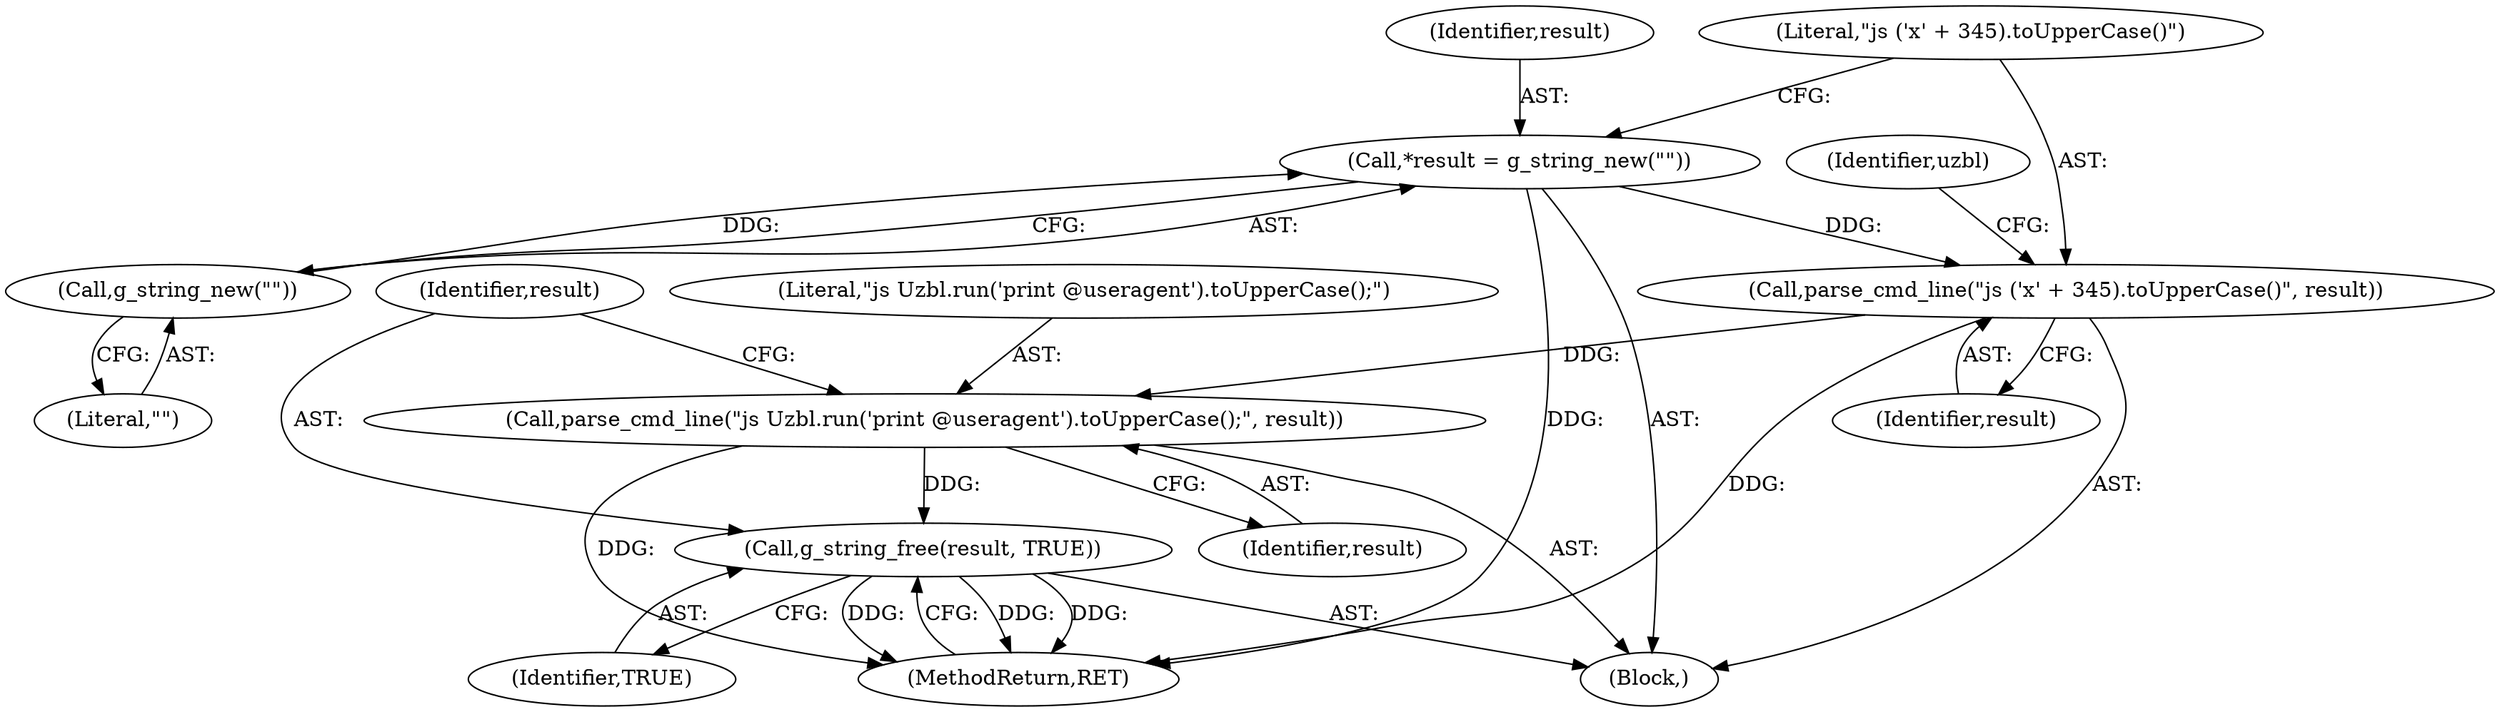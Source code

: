 digraph "1_uzbl_1958b52d41cba96956dc1995660de49525ed1047@API" {
"1000123" [label="(Call,g_string_free(result, TRUE))"];
"1000120" [label="(Call,parse_cmd_line(\"js Uzbl.run('print @useragent').toUpperCase();\", result))"];
"1000110" [label="(Call,parse_cmd_line(\"js ('x' + 345).toUpperCase()\", result))"];
"1000106" [label="(Call,*result = g_string_new(\"\"))"];
"1000108" [label="(Call,g_string_new(\"\"))"];
"1000122" [label="(Identifier,result)"];
"1000121" [label="(Literal,\"js Uzbl.run('print @useragent').toUpperCase();\")"];
"1000106" [label="(Call,*result = g_string_new(\"\"))"];
"1000125" [label="(Identifier,TRUE)"];
"1000104" [label="(Block,)"];
"1000120" [label="(Call,parse_cmd_line(\"js Uzbl.run('print @useragent').toUpperCase();\", result))"];
"1000123" [label="(Call,g_string_free(result, TRUE))"];
"1000108" [label="(Call,g_string_new(\"\"))"];
"1000107" [label="(Identifier,result)"];
"1000116" [label="(Identifier,uzbl)"];
"1000124" [label="(Identifier,result)"];
"1000126" [label="(MethodReturn,RET)"];
"1000110" [label="(Call,parse_cmd_line(\"js ('x' + 345).toUpperCase()\", result))"];
"1000112" [label="(Identifier,result)"];
"1000111" [label="(Literal,\"js ('x' + 345).toUpperCase()\")"];
"1000109" [label="(Literal,\"\")"];
"1000123" -> "1000104"  [label="AST: "];
"1000123" -> "1000125"  [label="CFG: "];
"1000124" -> "1000123"  [label="AST: "];
"1000125" -> "1000123"  [label="AST: "];
"1000126" -> "1000123"  [label="CFG: "];
"1000123" -> "1000126"  [label="DDG: "];
"1000123" -> "1000126"  [label="DDG: "];
"1000123" -> "1000126"  [label="DDG: "];
"1000120" -> "1000123"  [label="DDG: "];
"1000120" -> "1000104"  [label="AST: "];
"1000120" -> "1000122"  [label="CFG: "];
"1000121" -> "1000120"  [label="AST: "];
"1000122" -> "1000120"  [label="AST: "];
"1000124" -> "1000120"  [label="CFG: "];
"1000120" -> "1000126"  [label="DDG: "];
"1000110" -> "1000120"  [label="DDG: "];
"1000110" -> "1000104"  [label="AST: "];
"1000110" -> "1000112"  [label="CFG: "];
"1000111" -> "1000110"  [label="AST: "];
"1000112" -> "1000110"  [label="AST: "];
"1000116" -> "1000110"  [label="CFG: "];
"1000110" -> "1000126"  [label="DDG: "];
"1000106" -> "1000110"  [label="DDG: "];
"1000106" -> "1000104"  [label="AST: "];
"1000106" -> "1000108"  [label="CFG: "];
"1000107" -> "1000106"  [label="AST: "];
"1000108" -> "1000106"  [label="AST: "];
"1000111" -> "1000106"  [label="CFG: "];
"1000106" -> "1000126"  [label="DDG: "];
"1000108" -> "1000106"  [label="DDG: "];
"1000108" -> "1000109"  [label="CFG: "];
"1000109" -> "1000108"  [label="AST: "];
}
